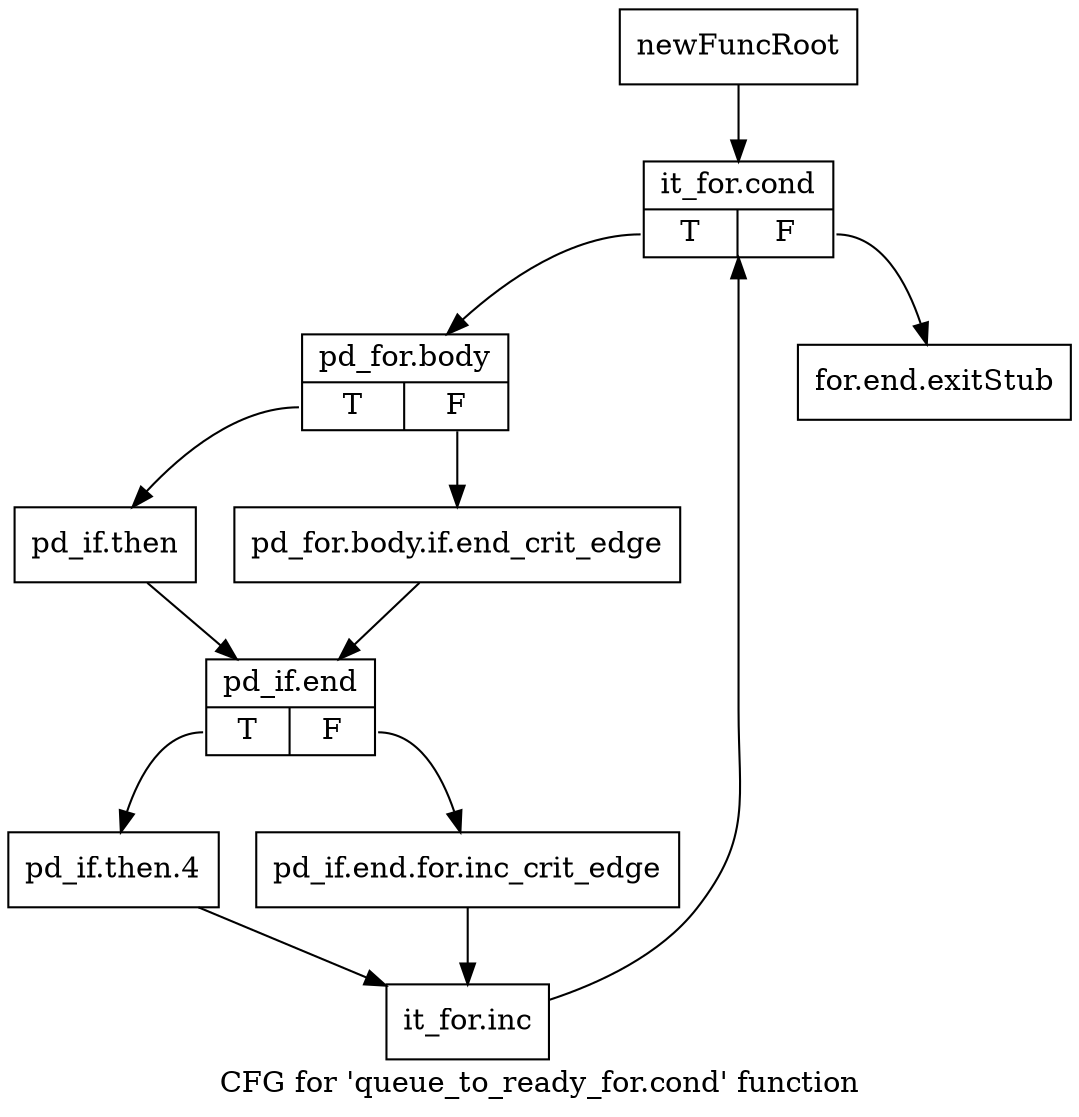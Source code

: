 digraph "CFG for 'queue_to_ready_for.cond' function" {
	label="CFG for 'queue_to_ready_for.cond' function";

	Node0xb2b3550 [shape=record,label="{newFuncRoot}"];
	Node0xb2b3550 -> Node0xb2b35f0;
	Node0xb2b35a0 [shape=record,label="{for.end.exitStub}"];
	Node0xb2b35f0 [shape=record,label="{it_for.cond|{<s0>T|<s1>F}}"];
	Node0xb2b35f0:s0 -> Node0xb2b3640;
	Node0xb2b35f0:s1 -> Node0xb2b35a0;
	Node0xb2b3640 [shape=record,label="{pd_for.body|{<s0>T|<s1>F}}"];
	Node0xb2b3640:s0 -> Node0xb2b36e0;
	Node0xb2b3640:s1 -> Node0xb2b3690;
	Node0xb2b3690 [shape=record,label="{pd_for.body.if.end_crit_edge}"];
	Node0xb2b3690 -> Node0xb2b3730;
	Node0xb2b36e0 [shape=record,label="{pd_if.then}"];
	Node0xb2b36e0 -> Node0xb2b3730;
	Node0xb2b3730 [shape=record,label="{pd_if.end|{<s0>T|<s1>F}}"];
	Node0xb2b3730:s0 -> Node0xb2b40c0;
	Node0xb2b3730:s1 -> Node0xb2b3780;
	Node0xb2b3780 [shape=record,label="{pd_if.end.for.inc_crit_edge}"];
	Node0xb2b3780 -> Node0xb2b4110;
	Node0xb2b40c0 [shape=record,label="{pd_if.then.4}"];
	Node0xb2b40c0 -> Node0xb2b4110;
	Node0xb2b4110 [shape=record,label="{it_for.inc}"];
	Node0xb2b4110 -> Node0xb2b35f0;
}
